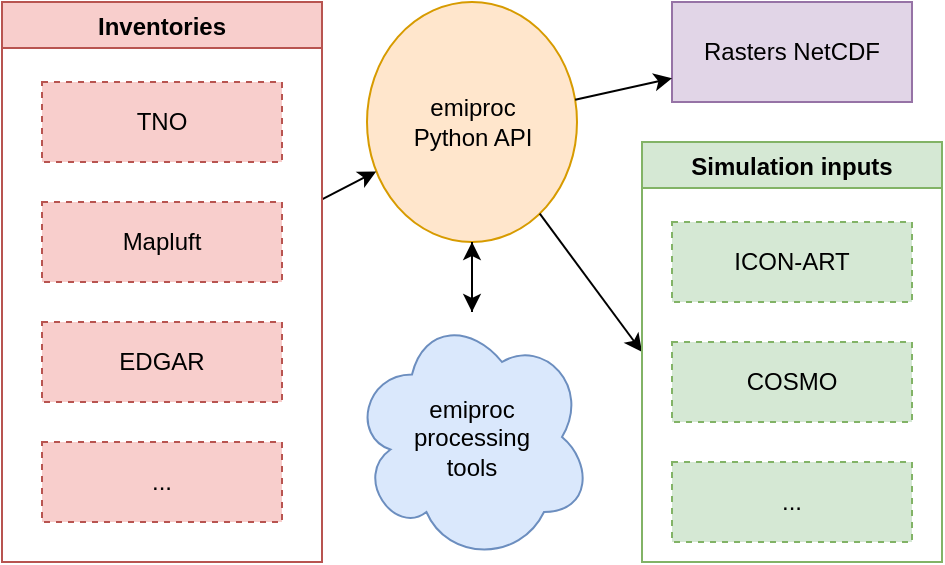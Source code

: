 <mxfile version="20.3.0" type="device"><diagram id="kV1QhZmRwmrQSXBD5Lms" name="Page-1"><mxGraphModel dx="1422" dy="985" grid="1" gridSize="10" guides="1" tooltips="1" connect="1" arrows="1" fold="1" page="1" pageScale="1" pageWidth="850" pageHeight="1100" math="0" shadow="0"><root><mxCell id="0"/><mxCell id="1" parent="0"/><mxCell id="aJGINyQIgjAWJvlynM2w-5" value="emiproc&lt;br&gt;Python API" style="ellipse;whiteSpace=wrap;html=1;fillColor=#ffe6cc;strokeColor=#d79b00;" parent="1" vertex="1"><mxGeometry x="302.5" y="280" width="105" height="120" as="geometry"/></mxCell><mxCell id="aJGINyQIgjAWJvlynM2w-6" value="" style="endArrow=classic;html=1;rounded=0;" parent="1" source="aJGINyQIgjAWJvlynM2w-16" target="aJGINyQIgjAWJvlynM2w-5" edge="1"><mxGeometry width="50" height="50" relative="1" as="geometry"><mxPoint x="400" y="530" as="sourcePoint"/><mxPoint x="450" y="480" as="targetPoint"/></mxGeometry></mxCell><mxCell id="aJGINyQIgjAWJvlynM2w-9" value="emiproc&lt;br&gt;processing&lt;br&gt;tools" style="ellipse;shape=cloud;whiteSpace=wrap;html=1;fillColor=#dae8fc;strokeColor=#6c8ebf;" parent="1" vertex="1"><mxGeometry x="295" y="435" width="120" height="125" as="geometry"/></mxCell><mxCell id="aJGINyQIgjAWJvlynM2w-10" value="" style="endArrow=classic;html=1;rounded=0;" parent="1" source="aJGINyQIgjAWJvlynM2w-5" target="aJGINyQIgjAWJvlynM2w-9" edge="1"><mxGeometry width="50" height="50" relative="1" as="geometry"><mxPoint x="430" y="420" as="sourcePoint"/><mxPoint x="480" y="370" as="targetPoint"/></mxGeometry></mxCell><mxCell id="aJGINyQIgjAWJvlynM2w-14" value="" style="endArrow=classic;html=1;rounded=0;entryX=0;entryY=0.5;entryDx=0;entryDy=0;" parent="1" source="aJGINyQIgjAWJvlynM2w-5" target="-BxP5GF-58Uz6LgsGnZJ-5" edge="1"><mxGeometry width="50" height="50" relative="1" as="geometry"><mxPoint x="400" y="530" as="sourcePoint"/><mxPoint x="530" y="340" as="targetPoint"/></mxGeometry></mxCell><mxCell id="aJGINyQIgjAWJvlynM2w-16" value="Inventories" style="swimlane;fillColor=#f8cecc;strokeColor=#b85450;" parent="1" vertex="1"><mxGeometry x="120" y="280" width="160" height="280" as="geometry"/></mxCell><mxCell id="aJGINyQIgjAWJvlynM2w-3" value="Mapluft" style="rounded=0;whiteSpace=wrap;html=1;dashed=1;fillColor=#f8cecc;strokeColor=#b85450;" parent="aJGINyQIgjAWJvlynM2w-16" vertex="1"><mxGeometry x="20" y="100" width="120" height="40" as="geometry"/></mxCell><mxCell id="aJGINyQIgjAWJvlynM2w-4" value="EDGAR" style="rounded=0;whiteSpace=wrap;html=1;dashed=1;fillColor=#f8cecc;strokeColor=#b85450;" parent="aJGINyQIgjAWJvlynM2w-16" vertex="1"><mxGeometry x="20" y="160" width="120" height="40" as="geometry"/></mxCell><mxCell id="-BxP5GF-58Uz6LgsGnZJ-15" value="..." style="rounded=0;whiteSpace=wrap;html=1;dashed=1;fillColor=#f8cecc;strokeColor=#b85450;" parent="aJGINyQIgjAWJvlynM2w-16" vertex="1"><mxGeometry x="20" y="220" width="120" height="40" as="geometry"/></mxCell><mxCell id="aJGINyQIgjAWJvlynM2w-2" value="TNO" style="rounded=0;whiteSpace=wrap;html=1;dashed=1;fillColor=#f8cecc;strokeColor=#b85450;" parent="aJGINyQIgjAWJvlynM2w-16" vertex="1"><mxGeometry x="20" y="40" width="120" height="40" as="geometry"/></mxCell><mxCell id="-BxP5GF-58Uz6LgsGnZJ-5" value="Simulation inputs" style="swimlane;fillColor=#d5e8d4;strokeColor=#82b366;" parent="1" vertex="1"><mxGeometry x="440" y="350" width="150" height="210" as="geometry"/></mxCell><mxCell id="-BxP5GF-58Uz6LgsGnZJ-8" value="ICON-ART" style="rounded=0;whiteSpace=wrap;html=1;dashed=1;fillColor=#d5e8d4;strokeColor=#82b366;" parent="-BxP5GF-58Uz6LgsGnZJ-5" vertex="1"><mxGeometry x="15" y="40" width="120" height="40" as="geometry"/></mxCell><mxCell id="-BxP5GF-58Uz6LgsGnZJ-9" value="COSMO" style="rounded=0;whiteSpace=wrap;html=1;dashed=1;fillColor=#d5e8d4;strokeColor=#82b366;" parent="-BxP5GF-58Uz6LgsGnZJ-5" vertex="1"><mxGeometry x="15" y="100" width="120" height="40" as="geometry"/></mxCell><mxCell id="-BxP5GF-58Uz6LgsGnZJ-14" value="..." style="rounded=0;whiteSpace=wrap;html=1;dashed=1;fillColor=#d5e8d4;strokeColor=#82b366;" parent="-BxP5GF-58Uz6LgsGnZJ-5" vertex="1"><mxGeometry x="15" y="160" width="120" height="40" as="geometry"/></mxCell><mxCell id="-BxP5GF-58Uz6LgsGnZJ-6" value="" style="endArrow=classic;html=1;rounded=0;" parent="1" source="aJGINyQIgjAWJvlynM2w-9" target="aJGINyQIgjAWJvlynM2w-5" edge="1"><mxGeometry width="50" height="50" relative="1" as="geometry"><mxPoint x="363.106" y="409.961" as="sourcePoint"/><mxPoint x="361.989" y="445.034" as="targetPoint"/></mxGeometry></mxCell><mxCell id="-BxP5GF-58Uz6LgsGnZJ-12" value="Rasters NetCDF" style="rounded=0;whiteSpace=wrap;html=1;fillColor=#e1d5e7;strokeColor=#9673a6;" parent="1" vertex="1"><mxGeometry x="455" y="280" width="120" height="50" as="geometry"/></mxCell><mxCell id="-BxP5GF-58Uz6LgsGnZJ-13" value="" style="endArrow=classic;html=1;rounded=0;" parent="1" source="aJGINyQIgjAWJvlynM2w-5" target="-BxP5GF-58Uz6LgsGnZJ-12" edge="1"><mxGeometry width="50" height="50" relative="1" as="geometry"><mxPoint x="400" y="520" as="sourcePoint"/><mxPoint x="450" y="470" as="targetPoint"/></mxGeometry></mxCell></root></mxGraphModel></diagram></mxfile>